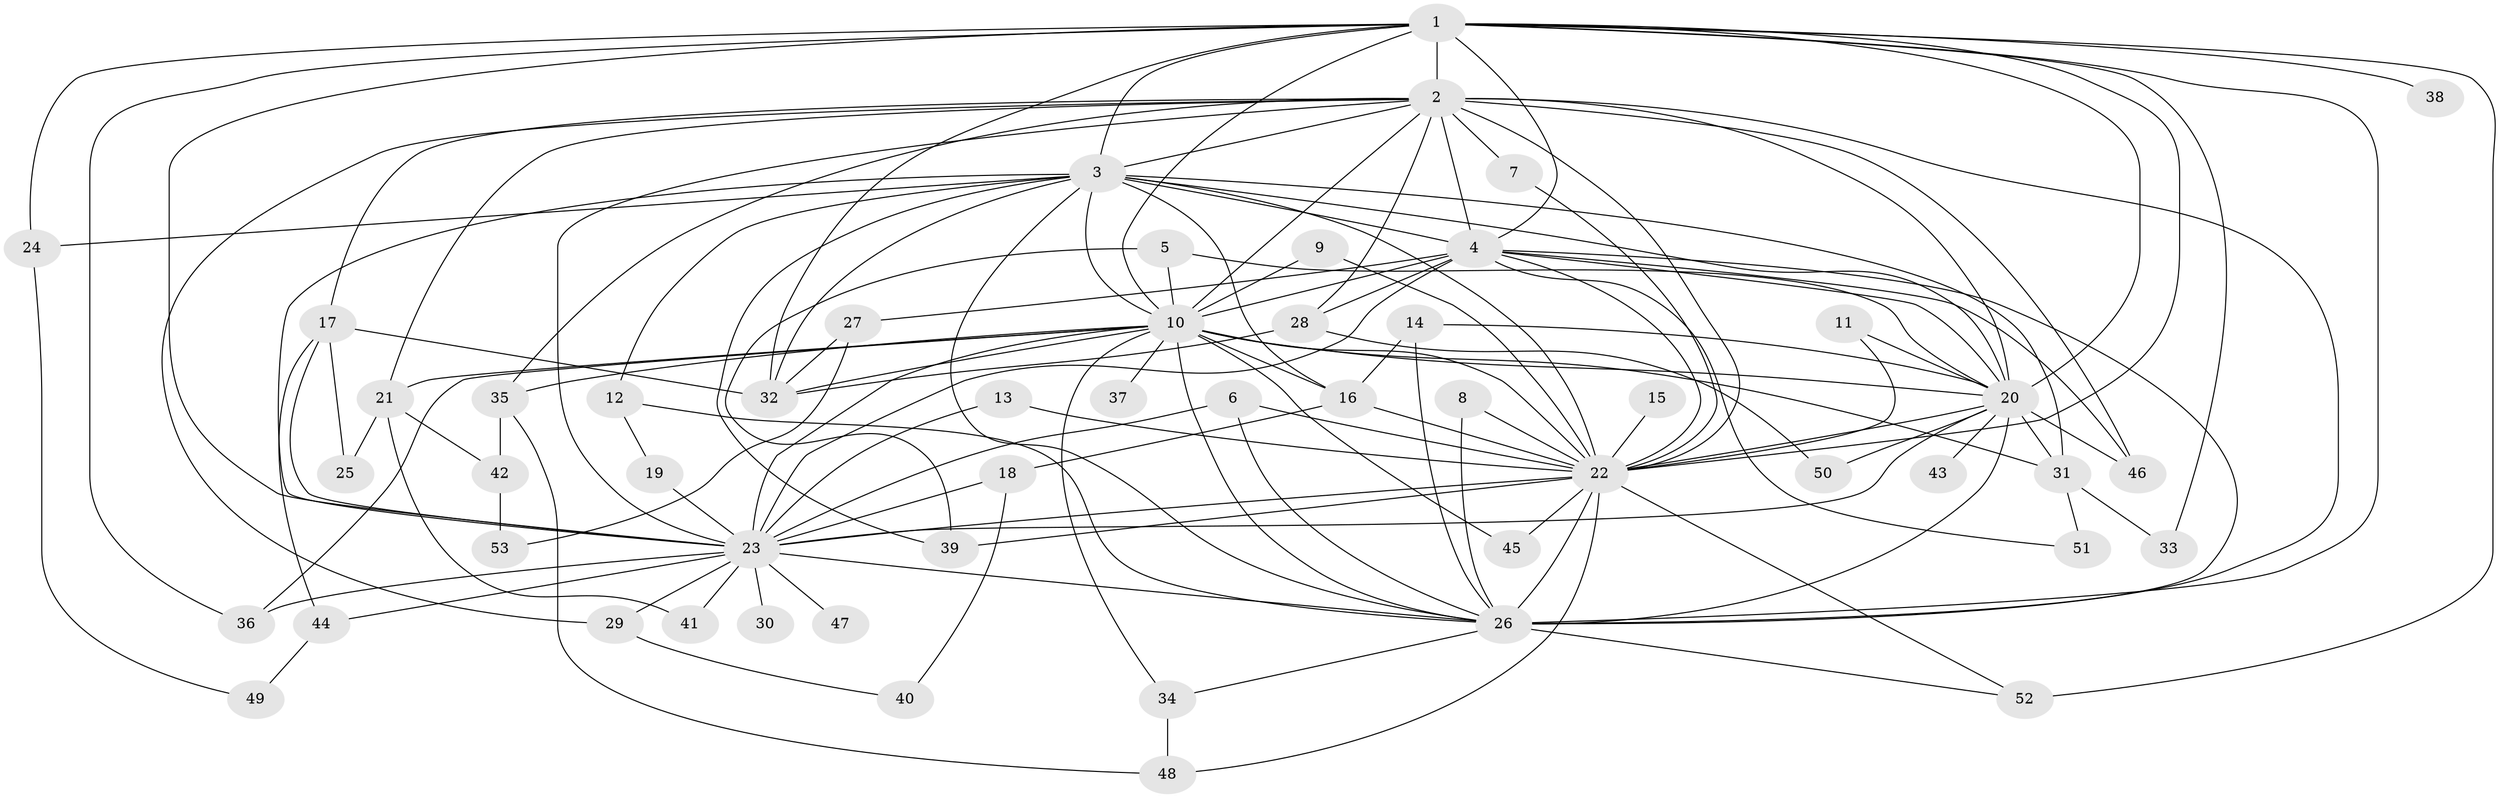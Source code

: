 // original degree distribution, {17: 0.02666666666666667, 13: 0.013333333333333334, 16: 0.02666666666666667, 24: 0.02666666666666667, 14: 0.013333333333333334, 22: 0.013333333333333334, 18: 0.013333333333333334, 2: 0.5333333333333333, 5: 0.04, 3: 0.24, 6: 0.02666666666666667, 4: 0.02666666666666667}
// Generated by graph-tools (version 1.1) at 2025/36/03/04/25 23:36:21]
// undirected, 53 vertices, 130 edges
graph export_dot {
  node [color=gray90,style=filled];
  1;
  2;
  3;
  4;
  5;
  6;
  7;
  8;
  9;
  10;
  11;
  12;
  13;
  14;
  15;
  16;
  17;
  18;
  19;
  20;
  21;
  22;
  23;
  24;
  25;
  26;
  27;
  28;
  29;
  30;
  31;
  32;
  33;
  34;
  35;
  36;
  37;
  38;
  39;
  40;
  41;
  42;
  43;
  44;
  45;
  46;
  47;
  48;
  49;
  50;
  51;
  52;
  53;
  1 -- 2 [weight=2.0];
  1 -- 3 [weight=1.0];
  1 -- 4 [weight=1.0];
  1 -- 10 [weight=1.0];
  1 -- 20 [weight=1.0];
  1 -- 22 [weight=1.0];
  1 -- 23 [weight=1.0];
  1 -- 24 [weight=1.0];
  1 -- 26 [weight=1.0];
  1 -- 32 [weight=1.0];
  1 -- 33 [weight=1.0];
  1 -- 36 [weight=1.0];
  1 -- 38 [weight=1.0];
  1 -- 52 [weight=1.0];
  2 -- 3 [weight=2.0];
  2 -- 4 [weight=2.0];
  2 -- 7 [weight=1.0];
  2 -- 10 [weight=2.0];
  2 -- 17 [weight=1.0];
  2 -- 20 [weight=2.0];
  2 -- 21 [weight=2.0];
  2 -- 22 [weight=3.0];
  2 -- 23 [weight=2.0];
  2 -- 26 [weight=2.0];
  2 -- 28 [weight=1.0];
  2 -- 29 [weight=1.0];
  2 -- 35 [weight=1.0];
  2 -- 46 [weight=1.0];
  3 -- 4 [weight=2.0];
  3 -- 10 [weight=1.0];
  3 -- 12 [weight=1.0];
  3 -- 16 [weight=1.0];
  3 -- 20 [weight=2.0];
  3 -- 22 [weight=1.0];
  3 -- 23 [weight=1.0];
  3 -- 24 [weight=1.0];
  3 -- 26 [weight=1.0];
  3 -- 31 [weight=1.0];
  3 -- 32 [weight=1.0];
  3 -- 39 [weight=1.0];
  4 -- 10 [weight=2.0];
  4 -- 20 [weight=1.0];
  4 -- 22 [weight=1.0];
  4 -- 23 [weight=2.0];
  4 -- 26 [weight=1.0];
  4 -- 27 [weight=1.0];
  4 -- 28 [weight=1.0];
  4 -- 46 [weight=1.0];
  4 -- 51 [weight=1.0];
  5 -- 10 [weight=1.0];
  5 -- 20 [weight=1.0];
  5 -- 39 [weight=1.0];
  6 -- 22 [weight=1.0];
  6 -- 23 [weight=1.0];
  6 -- 26 [weight=1.0];
  7 -- 22 [weight=1.0];
  8 -- 22 [weight=1.0];
  8 -- 26 [weight=1.0];
  9 -- 10 [weight=1.0];
  9 -- 22 [weight=1.0];
  10 -- 16 [weight=1.0];
  10 -- 20 [weight=1.0];
  10 -- 21 [weight=1.0];
  10 -- 22 [weight=1.0];
  10 -- 23 [weight=1.0];
  10 -- 26 [weight=1.0];
  10 -- 31 [weight=1.0];
  10 -- 32 [weight=1.0];
  10 -- 34 [weight=1.0];
  10 -- 35 [weight=1.0];
  10 -- 36 [weight=1.0];
  10 -- 37 [weight=1.0];
  10 -- 45 [weight=1.0];
  11 -- 20 [weight=1.0];
  11 -- 22 [weight=1.0];
  12 -- 19 [weight=1.0];
  12 -- 26 [weight=1.0];
  13 -- 22 [weight=1.0];
  13 -- 23 [weight=1.0];
  14 -- 16 [weight=1.0];
  14 -- 20 [weight=1.0];
  14 -- 26 [weight=1.0];
  15 -- 22 [weight=1.0];
  16 -- 18 [weight=1.0];
  16 -- 22 [weight=1.0];
  17 -- 23 [weight=1.0];
  17 -- 25 [weight=1.0];
  17 -- 32 [weight=1.0];
  17 -- 44 [weight=1.0];
  18 -- 23 [weight=1.0];
  18 -- 40 [weight=1.0];
  19 -- 23 [weight=1.0];
  20 -- 22 [weight=1.0];
  20 -- 23 [weight=1.0];
  20 -- 26 [weight=1.0];
  20 -- 31 [weight=1.0];
  20 -- 43 [weight=1.0];
  20 -- 46 [weight=1.0];
  20 -- 50 [weight=1.0];
  21 -- 25 [weight=1.0];
  21 -- 41 [weight=1.0];
  21 -- 42 [weight=1.0];
  22 -- 23 [weight=1.0];
  22 -- 26 [weight=2.0];
  22 -- 39 [weight=1.0];
  22 -- 45 [weight=1.0];
  22 -- 48 [weight=1.0];
  22 -- 52 [weight=1.0];
  23 -- 26 [weight=1.0];
  23 -- 29 [weight=1.0];
  23 -- 30 [weight=1.0];
  23 -- 36 [weight=1.0];
  23 -- 41 [weight=1.0];
  23 -- 44 [weight=1.0];
  23 -- 47 [weight=1.0];
  24 -- 49 [weight=1.0];
  26 -- 34 [weight=1.0];
  26 -- 52 [weight=1.0];
  27 -- 32 [weight=1.0];
  27 -- 53 [weight=1.0];
  28 -- 32 [weight=1.0];
  28 -- 50 [weight=1.0];
  29 -- 40 [weight=1.0];
  31 -- 33 [weight=1.0];
  31 -- 51 [weight=1.0];
  34 -- 48 [weight=1.0];
  35 -- 42 [weight=1.0];
  35 -- 48 [weight=1.0];
  42 -- 53 [weight=1.0];
  44 -- 49 [weight=1.0];
}
